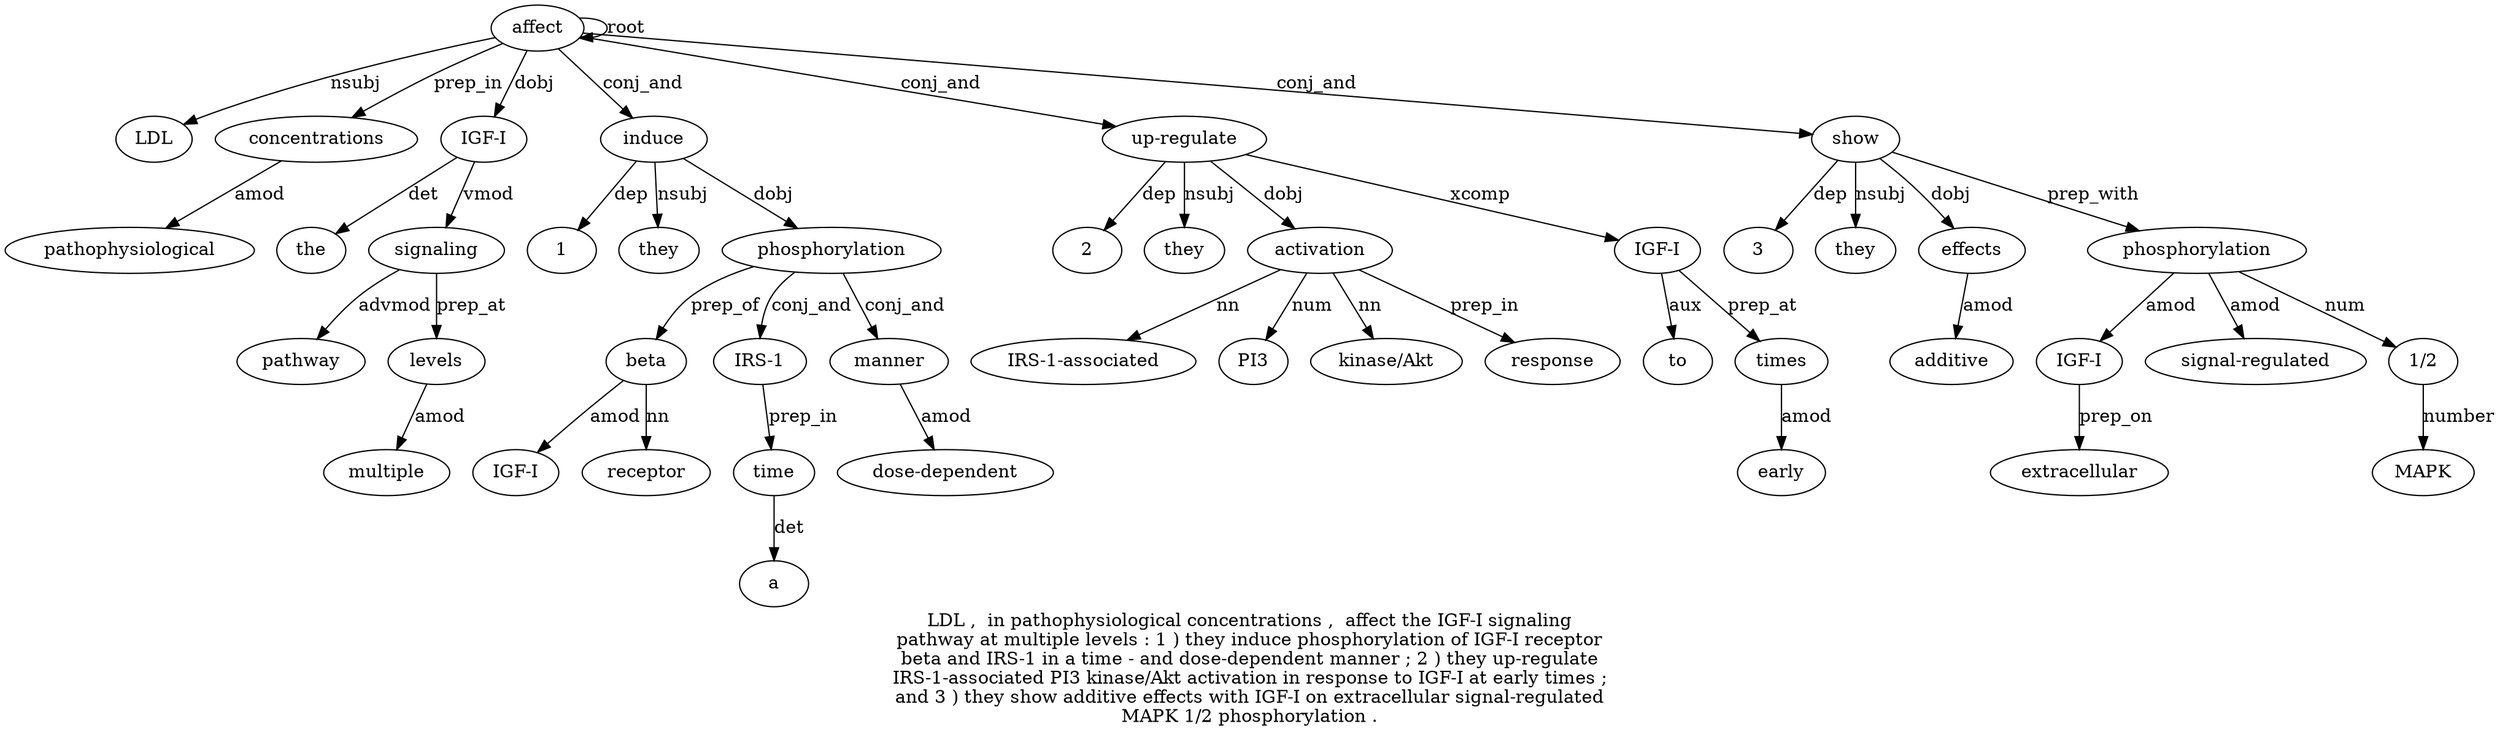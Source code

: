 digraph "LDL ,  in pathophysiological concentrations ,  affect the IGF-I signaling pathway at multiple levels : 1 ) they induce phosphorylation of IGF-I receptor beta and IRS-1 in a time - and dose-dependent manner ; 2 ) they up-regulate IRS-1-associated PI3 kinase/Akt activation in response to IGF-I at early times ; and 3 ) they show additive effects with IGF-I on extracellular signal-regulated MAPK 1/2 phosphorylation ." {
label="LDL ,  in pathophysiological concentrations ,  affect the IGF-I signaling
pathway at multiple levels : 1 ) they induce phosphorylation of IGF-I receptor
beta and IRS-1 in a time - and dose-dependent manner ; 2 ) they up-regulate
IRS-1-associated PI3 kinase/Akt activation in response to IGF-I at early times ;
and 3 ) they show additive effects with IGF-I on extracellular signal-regulated
MAPK 1/2 phosphorylation .";
affect7 [style=filled, fillcolor=white, label=affect];
LDL1 [style=filled, fillcolor=white, label=LDL];
affect7 -> LDL1  [label=nsubj];
concentrations5 [style=filled, fillcolor=white, label=concentrations];
pathophysiological4 [style=filled, fillcolor=white, label=pathophysiological];
concentrations5 -> pathophysiological4  [label=amod];
affect7 -> concentrations5  [label=prep_in];
affect7 -> affect7  [label=root];
"IGF-I9" [style=filled, fillcolor=white, label="IGF-I"];
the8 [style=filled, fillcolor=white, label=the];
"IGF-I9" -> the8  [label=det];
affect7 -> "IGF-I9"  [label=dobj];
signaling10 [style=filled, fillcolor=white, label=signaling];
"IGF-I9" -> signaling10  [label=vmod];
pathway11 [style=filled, fillcolor=white, label=pathway];
signaling10 -> pathway11  [label=advmod];
levels14 [style=filled, fillcolor=white, label=levels];
multiple13 [style=filled, fillcolor=white, label=multiple];
levels14 -> multiple13  [label=amod];
signaling10 -> levels14  [label=prep_at];
induce19 [style=filled, fillcolor=white, label=induce];
116 [style=filled, fillcolor=white, label=1];
induce19 -> 116  [label=dep];
they18 [style=filled, fillcolor=white, label=they];
induce19 -> they18  [label=nsubj];
affect7 -> induce19  [label=conj_and];
phosphorylation20 [style=filled, fillcolor=white, label=phosphorylation];
induce19 -> phosphorylation20  [label=dobj];
beta24 [style=filled, fillcolor=white, label=beta];
"IGF-I22" [style=filled, fillcolor=white, label="IGF-I"];
beta24 -> "IGF-I22"  [label=amod];
receptor23 [style=filled, fillcolor=white, label=receptor];
beta24 -> receptor23  [label=nn];
phosphorylation20 -> beta24  [label=prep_of];
"IRS-126" [style=filled, fillcolor=white, label="IRS-1"];
phosphorylation20 -> "IRS-126"  [label=conj_and];
time29 [style=filled, fillcolor=white, label=time];
a28 [style=filled, fillcolor=white, label=a];
time29 -> a28  [label=det];
"IRS-126" -> time29  [label=prep_in];
manner33 [style=filled, fillcolor=white, label=manner];
"dose-dependent32" [style=filled, fillcolor=white, label="dose-dependent"];
manner33 -> "dose-dependent32"  [label=amod];
phosphorylation20 -> manner33  [label=conj_and];
"up-regulate38" [style=filled, fillcolor=white, label="up-regulate"];
235 [style=filled, fillcolor=white, label=2];
"up-regulate38" -> 235  [label=dep];
they37 [style=filled, fillcolor=white, label=they];
"up-regulate38" -> they37  [label=nsubj];
affect7 -> "up-regulate38"  [label=conj_and];
activation42 [style=filled, fillcolor=white, label=activation];
"IRS-1-associated39" [style=filled, fillcolor=white, label="IRS-1-associated"];
activation42 -> "IRS-1-associated39"  [label=nn];
PI340 [style=filled, fillcolor=white, label=PI3];
activation42 -> PI340  [label=num];
"kinase/Akt41" [style=filled, fillcolor=white, label="kinase/Akt"];
activation42 -> "kinase/Akt41"  [label=nn];
"up-regulate38" -> activation42  [label=dobj];
response44 [style=filled, fillcolor=white, label=response];
activation42 -> response44  [label=prep_in];
"IGF-I46" [style=filled, fillcolor=white, label="IGF-I"];
to45 [style=filled, fillcolor=white, label=to];
"IGF-I46" -> to45  [label=aux];
"up-regulate38" -> "IGF-I46"  [label=xcomp];
times49 [style=filled, fillcolor=white, label=times];
early48 [style=filled, fillcolor=white, label=early];
times49 -> early48  [label=amod];
"IGF-I46" -> times49  [label=prep_at];
show55 [style=filled, fillcolor=white, label=show];
352 [style=filled, fillcolor=white, label=3];
show55 -> 352  [label=dep];
they54 [style=filled, fillcolor=white, label=they];
show55 -> they54  [label=nsubj];
affect7 -> show55  [label=conj_and];
effects57 [style=filled, fillcolor=white, label=effects];
additive56 [style=filled, fillcolor=white, label=additive];
effects57 -> additive56  [label=amod];
show55 -> effects57  [label=dobj];
phosphorylation65 [style=filled, fillcolor=white, label=phosphorylation];
"IGF-I59" [style=filled, fillcolor=white, label="IGF-I"];
phosphorylation65 -> "IGF-I59"  [label=amod];
extracellular61 [style=filled, fillcolor=white, label=extracellular];
"IGF-I59" -> extracellular61  [label=prep_on];
"signal-regulated62" [style=filled, fillcolor=white, label="signal-regulated"];
phosphorylation65 -> "signal-regulated62"  [label=amod];
"1/264" [style=filled, fillcolor=white, label="1/2"];
MAPK63 [style=filled, fillcolor=white, label=MAPK];
"1/264" -> MAPK63  [label=number];
phosphorylation65 -> "1/264"  [label=num];
show55 -> phosphorylation65  [label=prep_with];
}
